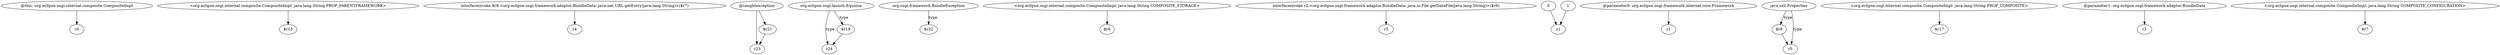 digraph g {
0[label="@this: org.eclipse.osgi.internal.composite.CompositeImpl"]
1[label="r0"]
0->1[label=""]
2[label="<org.eclipse.osgi.internal.composite.CompositeImpl: java.lang.String PROP_PARENTFRAMEWORK>"]
3[label="$r13"]
2->3[label=""]
4[label="interfaceinvoke $r8.<org.eclipse.osgi.framework.adaptor.BundleData: java.net.URL getEntry(java.lang.String)>($r7)"]
5[label="r4"]
4->5[label=""]
6[label="@caughtexception"]
7[label="r23"]
6->7[label=""]
8[label="org.eclipse.osgi.launch.Equinox"]
9[label="r24"]
8->9[label="type"]
10[label="org.osgi.framework.BundleException"]
11[label="$r22"]
10->11[label="type"]
12[label="<org.eclipse.osgi.internal.composite.CompositeImpl: java.lang.String COMPOSITE_STORAGE>"]
13[label="$r6"]
12->13[label=""]
14[label="interfaceinvoke r2.<org.eclipse.osgi.framework.adaptor.BundleData: java.io.File getDataFile(java.lang.String)>($r6)"]
15[label="r3"]
14->15[label=""]
16[label="0"]
17[label="z1"]
16->17[label=""]
18[label="@parameter0: org.eclipse.osgi.framework.internal.core.Framework"]
19[label="r1"]
18->19[label=""]
20[label="1"]
20->17[label=""]
21[label="$r19"]
21->9[label=""]
22[label="$r21"]
22->7[label=""]
23[label="java.util.Properties"]
24[label="$r9"]
23->24[label="type"]
6->22[label=""]
25[label="r5"]
24->25[label=""]
26[label="<org.eclipse.osgi.internal.composite.CompositeImpl: java.lang.String PROP_COMPOSITE>"]
27[label="$r17"]
26->27[label=""]
8->21[label="type"]
28[label="@parameter1: org.eclipse.osgi.framework.adaptor.BundleData"]
29[label="r2"]
28->29[label=""]
30[label="<org.eclipse.osgi.internal.composite.CompositeImpl: java.lang.String COMPOSITE_CONFIGURATION>"]
31[label="$r7"]
30->31[label=""]
23->25[label="type"]
}
